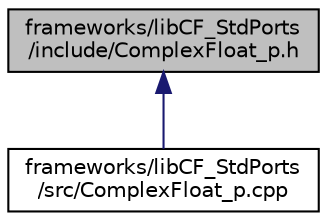 digraph "frameworks/libCF_StdPorts/include/ComplexFloat_p.h"
{
 // INTERACTIVE_SVG=YES
  edge [fontname="Helvetica",fontsize="10",labelfontname="Helvetica",labelfontsize="10"];
  node [fontname="Helvetica",fontsize="10",shape=record];
  Node1 [label="frameworks/libCF_StdPorts\l/include/ComplexFloat_p.h",height=0.2,width=0.4,color="black", fillcolor="grey75", style="filled", fontcolor="black"];
  Node1 -> Node2 [dir="back",color="midnightblue",fontsize="10",style="solid",fontname="Helvetica"];
  Node2 [label="frameworks/libCF_StdPorts\l/src/ComplexFloat_p.cpp",height=0.2,width=0.4,color="black", fillcolor="white", style="filled",URL="$_complex_float__p_8cpp.html",tooltip=":  "];
}
